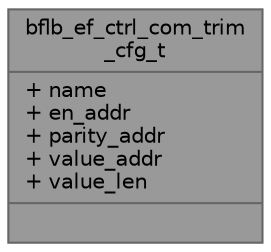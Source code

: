 digraph "bflb_ef_ctrl_com_trim_cfg_t"
{
 // LATEX_PDF_SIZE
  bgcolor="transparent";
  edge [fontname=Helvetica,fontsize=10,labelfontname=Helvetica,labelfontsize=10];
  node [fontname=Helvetica,fontsize=10,shape=box,height=0.2,width=0.4];
  Node1 [shape=record,label="{bflb_ef_ctrl_com_trim\l_cfg_t\n|+ name\l+ en_addr\l+ parity_addr\l+ value_addr\l+ value_len\l|}",height=0.2,width=0.4,color="gray40", fillcolor="grey60", style="filled", fontcolor="black",tooltip="Efuse common trim config definition"];
}
